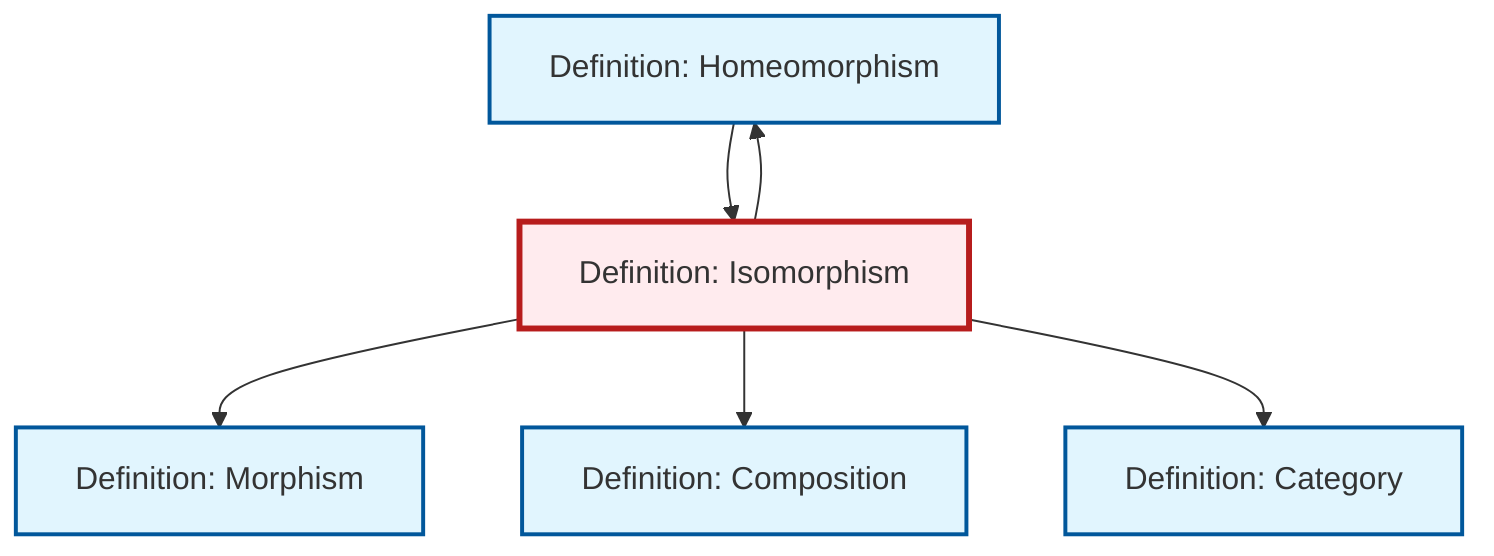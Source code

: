 graph TD
    classDef definition fill:#e1f5fe,stroke:#01579b,stroke-width:2px
    classDef theorem fill:#f3e5f5,stroke:#4a148c,stroke-width:2px
    classDef axiom fill:#fff3e0,stroke:#e65100,stroke-width:2px
    classDef example fill:#e8f5e9,stroke:#1b5e20,stroke-width:2px
    classDef current fill:#ffebee,stroke:#b71c1c,stroke-width:3px
    def-category["Definition: Category"]:::definition
    def-composition["Definition: Composition"]:::definition
    def-morphism["Definition: Morphism"]:::definition
    def-homeomorphism["Definition: Homeomorphism"]:::definition
    def-isomorphism["Definition: Isomorphism"]:::definition
    def-isomorphism --> def-morphism
    def-homeomorphism --> def-isomorphism
    def-isomorphism --> def-homeomorphism
    def-isomorphism --> def-composition
    def-isomorphism --> def-category
    class def-isomorphism current